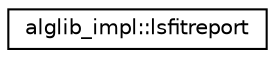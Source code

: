 digraph "Graphical Class Hierarchy"
{
  edge [fontname="Helvetica",fontsize="10",labelfontname="Helvetica",labelfontsize="10"];
  node [fontname="Helvetica",fontsize="10",shape=record];
  rankdir="LR";
  Node0 [label="alglib_impl::lsfitreport",height=0.2,width=0.4,color="black", fillcolor="white", style="filled",URL="$structalglib__impl_1_1lsfitreport.html"];
}
